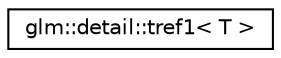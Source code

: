 digraph "Graphical Class Hierarchy"
{
  edge [fontname="Helvetica",fontsize="10",labelfontname="Helvetica",labelfontsize="10"];
  node [fontname="Helvetica",fontsize="10",shape=record];
  rankdir="LR";
  Node1 [label="glm::detail::tref1\< T \>",height=0.2,width=0.4,color="black", fillcolor="white", style="filled",URL="$structglm_1_1detail_1_1tref1.html"];
}
